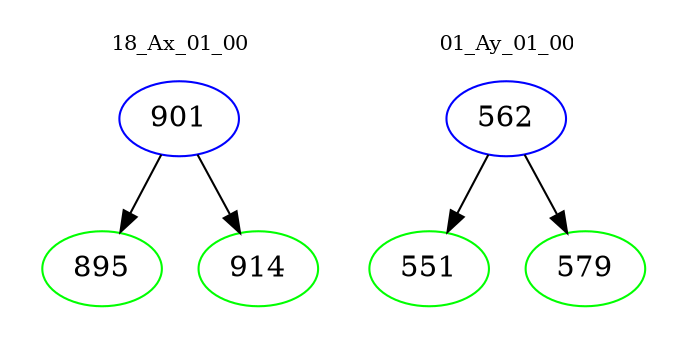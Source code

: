 digraph{
subgraph cluster_0 {
color = white
label = "18_Ax_01_00";
fontsize=10;
T0_901 [label="901", color="blue"]
T0_901 -> T0_895 [color="black"]
T0_895 [label="895", color="green"]
T0_901 -> T0_914 [color="black"]
T0_914 [label="914", color="green"]
}
subgraph cluster_1 {
color = white
label = "01_Ay_01_00";
fontsize=10;
T1_562 [label="562", color="blue"]
T1_562 -> T1_551 [color="black"]
T1_551 [label="551", color="green"]
T1_562 -> T1_579 [color="black"]
T1_579 [label="579", color="green"]
}
}
